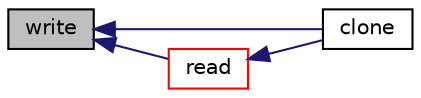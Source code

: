 digraph "write"
{
  bgcolor="transparent";
  edge [fontname="Helvetica",fontsize="10",labelfontname="Helvetica",labelfontsize="10"];
  node [fontname="Helvetica",fontsize="10",shape=record];
  rankdir="LR";
  Node1 [label="write",height=0.2,width=0.4,color="black", fillcolor="grey75", style="filled", fontcolor="black"];
  Node1 -> Node2 [dir="back",color="midnightblue",fontsize="10",style="solid",fontname="Helvetica"];
  Node2 [label="clone",height=0.2,width=0.4,color="black",URL="$a02480.html#a9b16953df1cc8f356a734c0c38499360",tooltip="Construct and return a clone. "];
  Node1 -> Node3 [dir="back",color="midnightblue",fontsize="10",style="solid",fontname="Helvetica"];
  Node3 [label="read",height=0.2,width=0.4,color="red",URL="$a02480.html#affa21705bb326eaf3c87a5c6c1e56f3b",tooltip="Update properties from given dictionary. "];
  Node3 -> Node2 [dir="back",color="midnightblue",fontsize="10",style="solid",fontname="Helvetica"];
}
